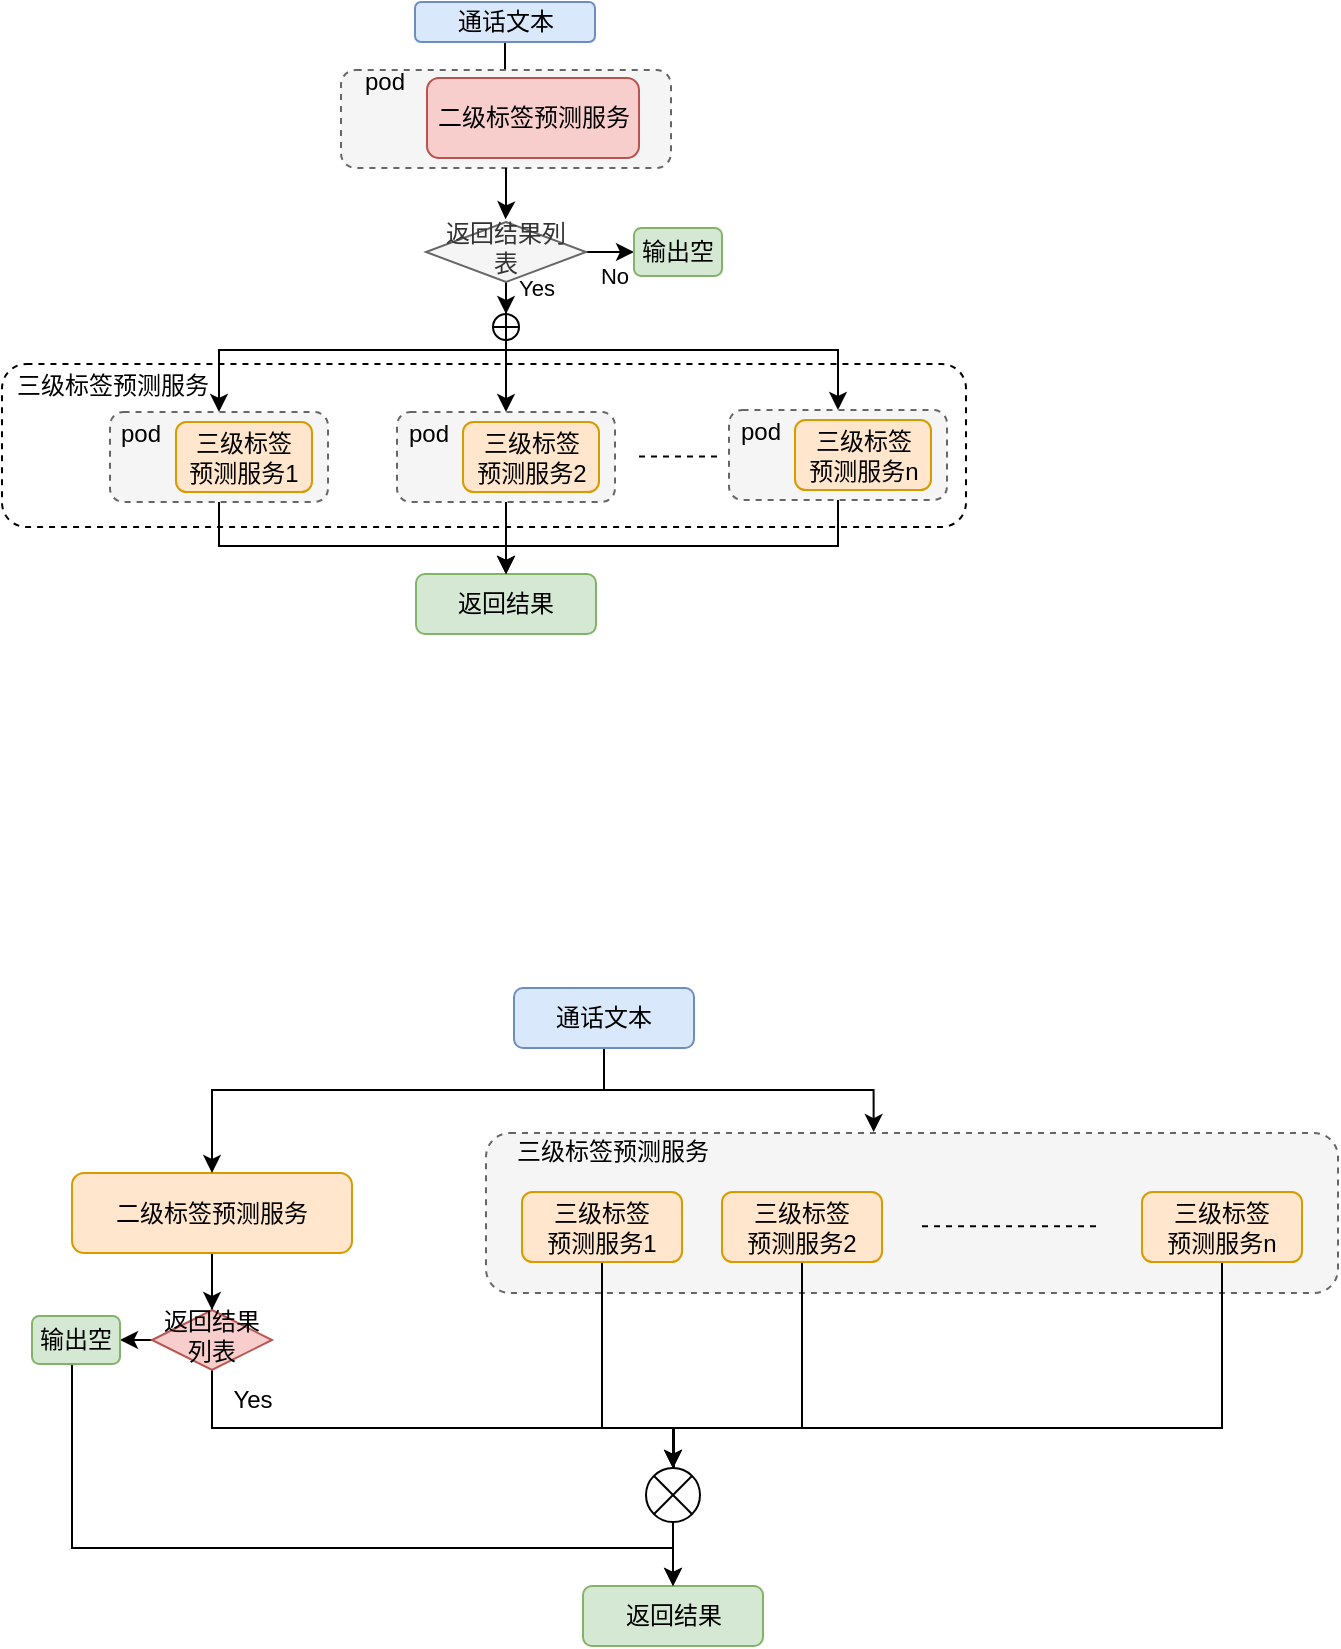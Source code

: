 <mxfile version="14.6.0" type="github">
  <diagram id="C5RBs43oDa-KdzZeNtuy" name="Page-1">
    <mxGraphModel dx="988" dy="663" grid="0" gridSize="10" guides="1" tooltips="1" connect="1" arrows="1" fold="1" page="1" pageScale="1" pageWidth="827" pageHeight="1169" math="0" shadow="0">
      <root>
        <mxCell id="WIyWlLk6GJQsqaUBKTNV-0" />
        <mxCell id="WIyWlLk6GJQsqaUBKTNV-1" parent="WIyWlLk6GJQsqaUBKTNV-0" />
        <mxCell id="49KE7gdGinzh60IKzeoY-6" value="" style="rounded=1;whiteSpace=wrap;html=1;dashed=1;" vertex="1" parent="WIyWlLk6GJQsqaUBKTNV-1">
          <mxGeometry x="82" y="314" width="482" height="81.5" as="geometry" />
        </mxCell>
        <mxCell id="49KE7gdGinzh60IKzeoY-76" style="edgeStyle=orthogonalEdgeStyle;rounded=0;orthogonalLoop=1;jettySize=auto;html=1;strokeWidth=1;entryX=0.5;entryY=0;entryDx=0;entryDy=0;" edge="1" parent="WIyWlLk6GJQsqaUBKTNV-1" source="WIyWlLk6GJQsqaUBKTNV-3" target="49KE7gdGinzh60IKzeoY-50">
          <mxGeometry relative="1" as="geometry">
            <mxPoint x="334" y="163.857" as="targetPoint" />
          </mxGeometry>
        </mxCell>
        <mxCell id="WIyWlLk6GJQsqaUBKTNV-3" value="通话文本" style="rounded=1;whiteSpace=wrap;html=1;fontSize=12;glass=0;strokeWidth=1;shadow=0;fillColor=#dae8fc;strokeColor=#6c8ebf;" parent="WIyWlLk6GJQsqaUBKTNV-1" vertex="1">
          <mxGeometry x="288.5" y="133" width="90" height="20" as="geometry" />
        </mxCell>
        <mxCell id="49KE7gdGinzh60IKzeoY-10" style="edgeStyle=orthogonalEdgeStyle;rounded=0;orthogonalLoop=1;jettySize=auto;html=1;entryX=0.5;entryY=0;entryDx=0;entryDy=0;" edge="1" parent="WIyWlLk6GJQsqaUBKTNV-1" source="WIyWlLk6GJQsqaUBKTNV-6" target="49KE7gdGinzh60IKzeoY-70">
          <mxGeometry relative="1" as="geometry" />
        </mxCell>
        <mxCell id="49KE7gdGinzh60IKzeoY-17" value="Yes" style="edgeLabel;html=1;align=center;verticalAlign=middle;resizable=0;points=[];" vertex="1" connectable="0" parent="49KE7gdGinzh60IKzeoY-10">
          <mxGeometry x="0.516" y="2" relative="1" as="geometry">
            <mxPoint x="13" y="2" as="offset" />
          </mxGeometry>
        </mxCell>
        <mxCell id="49KE7gdGinzh60IKzeoY-43" value="" style="edgeStyle=orthogonalEdgeStyle;rounded=0;orthogonalLoop=1;jettySize=auto;html=1;strokeWidth=1;" edge="1" parent="WIyWlLk6GJQsqaUBKTNV-1" source="WIyWlLk6GJQsqaUBKTNV-6" target="WIyWlLk6GJQsqaUBKTNV-7">
          <mxGeometry relative="1" as="geometry" />
        </mxCell>
        <mxCell id="WIyWlLk6GJQsqaUBKTNV-6" value="返回结果列表" style="rhombus;whiteSpace=wrap;html=1;shadow=0;fontFamily=Helvetica;fontSize=12;align=center;strokeWidth=1;spacing=6;spacingTop=-4;fillColor=#f5f5f5;strokeColor=#666666;fontColor=#333333;" parent="WIyWlLk6GJQsqaUBKTNV-1" vertex="1">
          <mxGeometry x="294" y="243" width="80" height="30" as="geometry" />
        </mxCell>
        <mxCell id="WIyWlLk6GJQsqaUBKTNV-7" value="输出空" style="rounded=1;whiteSpace=wrap;html=1;fontSize=12;glass=0;strokeWidth=1;shadow=0;fillColor=#d5e8d4;strokeColor=#82b366;" parent="WIyWlLk6GJQsqaUBKTNV-1" vertex="1">
          <mxGeometry x="398" y="246" width="44" height="24" as="geometry" />
        </mxCell>
        <mxCell id="49KE7gdGinzh60IKzeoY-14" value="&lt;span&gt;三级标签预测服务&lt;/span&gt;" style="text;html=1;align=center;verticalAlign=middle;resizable=0;points=[];autosize=1;strokeColor=none;" vertex="1" parent="WIyWlLk6GJQsqaUBKTNV-1">
          <mxGeometry x="82" y="315" width="110" height="20" as="geometry" />
        </mxCell>
        <mxCell id="49KE7gdGinzh60IKzeoY-16" value="" style="endArrow=none;dashed=1;html=1;strokeWidth=1;" edge="1" parent="WIyWlLk6GJQsqaUBKTNV-1">
          <mxGeometry width="50" height="50" relative="1" as="geometry">
            <mxPoint x="400.5" y="360.3" as="sourcePoint" />
            <mxPoint x="439.5" y="360.3" as="targetPoint" />
          </mxGeometry>
        </mxCell>
        <mxCell id="49KE7gdGinzh60IKzeoY-24" value="返回结果" style="rounded=1;whiteSpace=wrap;html=1;fontSize=12;glass=0;strokeWidth=1;shadow=0;fillColor=#d5e8d4;strokeColor=#82b366;" vertex="1" parent="WIyWlLk6GJQsqaUBKTNV-1">
          <mxGeometry x="289" y="419" width="90" height="30" as="geometry" />
        </mxCell>
        <mxCell id="49KE7gdGinzh60IKzeoY-44" value="No" style="edgeLabel;html=1;align=center;verticalAlign=middle;resizable=0;points=[];" vertex="1" connectable="0" parent="WIyWlLk6GJQsqaUBKTNV-1">
          <mxGeometry x="364.034" y="304.78" as="geometry">
            <mxPoint x="24" y="-35" as="offset" />
          </mxGeometry>
        </mxCell>
        <mxCell id="OLW7irnNsPHCCV-M3rLI-0" value="" style="rounded=1;whiteSpace=wrap;html=1;fillColor=#f5f5f5;dashed=1;strokeColor=#666666;fontColor=#333333;" vertex="1" parent="WIyWlLk6GJQsqaUBKTNV-1">
          <mxGeometry x="324" y="698.5" width="426" height="80" as="geometry" />
        </mxCell>
        <mxCell id="OLW7irnNsPHCCV-M3rLI-43" style="edgeStyle=orthogonalEdgeStyle;rounded=0;orthogonalLoop=1;jettySize=auto;html=1;exitX=0.5;exitY=1;exitDx=0;exitDy=0;entryX=0.5;entryY=0;entryDx=0;entryDy=0;" edge="1" parent="WIyWlLk6GJQsqaUBKTNV-1" source="OLW7irnNsPHCCV-M3rLI-2" target="OLW7irnNsPHCCV-M3rLI-42">
          <mxGeometry relative="1" as="geometry" />
        </mxCell>
        <mxCell id="OLW7irnNsPHCCV-M3rLI-2" value="二级标签预测服务" style="rounded=1;whiteSpace=wrap;html=1;fillColor=#ffe6cc;strokeColor=#d79b00;" vertex="1" parent="WIyWlLk6GJQsqaUBKTNV-1">
          <mxGeometry x="117" y="718.5" width="140" height="40" as="geometry" />
        </mxCell>
        <mxCell id="OLW7irnNsPHCCV-M3rLI-3" style="edgeStyle=orthogonalEdgeStyle;rounded=0;orthogonalLoop=1;jettySize=auto;html=1;exitX=0.5;exitY=1;exitDx=0;exitDy=0;entryX=0.5;entryY=0;entryDx=0;entryDy=0;" edge="1" parent="WIyWlLk6GJQsqaUBKTNV-1" source="OLW7irnNsPHCCV-M3rLI-4" target="OLW7irnNsPHCCV-M3rLI-2">
          <mxGeometry relative="1" as="geometry">
            <Array as="points">
              <mxPoint x="383" y="677" />
              <mxPoint x="187" y="677" />
            </Array>
          </mxGeometry>
        </mxCell>
        <mxCell id="OLW7irnNsPHCCV-M3rLI-38" style="edgeStyle=orthogonalEdgeStyle;rounded=0;orthogonalLoop=1;jettySize=auto;html=1;exitX=0.5;exitY=1;exitDx=0;exitDy=0;entryX=0.455;entryY=-0.006;entryDx=0;entryDy=0;entryPerimeter=0;" edge="1" parent="WIyWlLk6GJQsqaUBKTNV-1" source="OLW7irnNsPHCCV-M3rLI-4" target="OLW7irnNsPHCCV-M3rLI-0">
          <mxGeometry relative="1" as="geometry">
            <Array as="points">
              <mxPoint x="383" y="677" />
              <mxPoint x="518" y="677" />
            </Array>
          </mxGeometry>
        </mxCell>
        <mxCell id="OLW7irnNsPHCCV-M3rLI-4" value="通话文本" style="rounded=1;whiteSpace=wrap;html=1;fontSize=12;glass=0;strokeWidth=1;shadow=0;fillColor=#dae8fc;strokeColor=#6c8ebf;" vertex="1" parent="WIyWlLk6GJQsqaUBKTNV-1">
          <mxGeometry x="338" y="626" width="90" height="30" as="geometry" />
        </mxCell>
        <mxCell id="OLW7irnNsPHCCV-M3rLI-59" style="edgeStyle=orthogonalEdgeStyle;rounded=0;orthogonalLoop=1;jettySize=auto;html=1;exitX=0.5;exitY=1;exitDx=0;exitDy=0;entryX=0.5;entryY=0;entryDx=0;entryDy=0;" edge="1" parent="WIyWlLk6GJQsqaUBKTNV-1" source="OLW7irnNsPHCCV-M3rLI-11" target="OLW7irnNsPHCCV-M3rLI-52">
          <mxGeometry relative="1" as="geometry">
            <Array as="points">
              <mxPoint x="482" y="846" />
              <mxPoint x="418" y="846" />
            </Array>
          </mxGeometry>
        </mxCell>
        <mxCell id="OLW7irnNsPHCCV-M3rLI-11" value="三级标签&lt;br&gt;预测服务2" style="rounded=1;whiteSpace=wrap;html=1;fillColor=#ffe6cc;strokeColor=#d79b00;" vertex="1" parent="WIyWlLk6GJQsqaUBKTNV-1">
          <mxGeometry x="442" y="728" width="80" height="35" as="geometry" />
        </mxCell>
        <mxCell id="OLW7irnNsPHCCV-M3rLI-58" style="edgeStyle=orthogonalEdgeStyle;rounded=0;orthogonalLoop=1;jettySize=auto;html=1;exitX=0.5;exitY=1;exitDx=0;exitDy=0;entryX=0.5;entryY=0;entryDx=0;entryDy=0;" edge="1" parent="WIyWlLk6GJQsqaUBKTNV-1" source="OLW7irnNsPHCCV-M3rLI-13" target="OLW7irnNsPHCCV-M3rLI-52">
          <mxGeometry relative="1" as="geometry">
            <Array as="points">
              <mxPoint x="382" y="846" />
              <mxPoint x="418" y="846" />
            </Array>
          </mxGeometry>
        </mxCell>
        <mxCell id="OLW7irnNsPHCCV-M3rLI-13" value="三级标签&lt;br&gt;预测服务1" style="rounded=1;whiteSpace=wrap;html=1;fillColor=#ffe6cc;strokeColor=#d79b00;" vertex="1" parent="WIyWlLk6GJQsqaUBKTNV-1">
          <mxGeometry x="342" y="728" width="80" height="35" as="geometry" />
        </mxCell>
        <mxCell id="OLW7irnNsPHCCV-M3rLI-60" style="edgeStyle=orthogonalEdgeStyle;rounded=0;orthogonalLoop=1;jettySize=auto;html=1;entryX=0.5;entryY=0;entryDx=0;entryDy=0;" edge="1" parent="WIyWlLk6GJQsqaUBKTNV-1" source="OLW7irnNsPHCCV-M3rLI-15" target="OLW7irnNsPHCCV-M3rLI-52">
          <mxGeometry relative="1" as="geometry">
            <Array as="points">
              <mxPoint x="692" y="846" />
              <mxPoint x="417" y="846" />
            </Array>
          </mxGeometry>
        </mxCell>
        <mxCell id="OLW7irnNsPHCCV-M3rLI-15" value="三级标签&lt;br&gt;预测服务n" style="rounded=1;whiteSpace=wrap;html=1;fillColor=#ffe6cc;strokeColor=#d79b00;" vertex="1" parent="WIyWlLk6GJQsqaUBKTNV-1">
          <mxGeometry x="652" y="728" width="80" height="35" as="geometry" />
        </mxCell>
        <mxCell id="OLW7irnNsPHCCV-M3rLI-16" value="&lt;span&gt;三级标签预测服务&lt;/span&gt;" style="text;html=1;align=center;verticalAlign=middle;resizable=0;points=[];autosize=1;strokeColor=none;" vertex="1" parent="WIyWlLk6GJQsqaUBKTNV-1">
          <mxGeometry x="332" y="698" width="110" height="20" as="geometry" />
        </mxCell>
        <mxCell id="OLW7irnNsPHCCV-M3rLI-17" value="" style="endArrow=none;dashed=1;html=1;strokeWidth=1;" edge="1" parent="WIyWlLk6GJQsqaUBKTNV-1">
          <mxGeometry width="50" height="50" relative="1" as="geometry">
            <mxPoint x="542" y="745.16" as="sourcePoint" />
            <mxPoint x="632" y="745.16" as="targetPoint" />
          </mxGeometry>
        </mxCell>
        <mxCell id="OLW7irnNsPHCCV-M3rLI-21" value="返回结果" style="rounded=1;whiteSpace=wrap;html=1;fontSize=12;glass=0;strokeWidth=1;shadow=0;fillColor=#d5e8d4;strokeColor=#82b366;" vertex="1" parent="WIyWlLk6GJQsqaUBKTNV-1">
          <mxGeometry x="372.5" y="925" width="90" height="30" as="geometry" />
        </mxCell>
        <mxCell id="OLW7irnNsPHCCV-M3rLI-47" style="edgeStyle=orthogonalEdgeStyle;rounded=0;orthogonalLoop=1;jettySize=auto;html=1;exitX=0;exitY=0.5;exitDx=0;exitDy=0;entryX=1;entryY=0.5;entryDx=0;entryDy=0;" edge="1" parent="WIyWlLk6GJQsqaUBKTNV-1" source="OLW7irnNsPHCCV-M3rLI-42" target="OLW7irnNsPHCCV-M3rLI-46">
          <mxGeometry relative="1" as="geometry" />
        </mxCell>
        <mxCell id="OLW7irnNsPHCCV-M3rLI-49" style="edgeStyle=orthogonalEdgeStyle;rounded=0;orthogonalLoop=1;jettySize=auto;html=1;exitX=0.5;exitY=1;exitDx=0;exitDy=0;entryX=0.5;entryY=0;entryDx=0;entryDy=0;" edge="1" parent="WIyWlLk6GJQsqaUBKTNV-1" target="OLW7irnNsPHCCV-M3rLI-52">
          <mxGeometry relative="1" as="geometry">
            <mxPoint x="424" y="858" as="targetPoint" />
            <mxPoint x="187" y="785" as="sourcePoint" />
            <Array as="points">
              <mxPoint x="187" y="846" />
              <mxPoint x="418" y="846" />
              <mxPoint x="418" y="876" />
            </Array>
          </mxGeometry>
        </mxCell>
        <mxCell id="OLW7irnNsPHCCV-M3rLI-42" value="返回结果列表" style="rhombus;whiteSpace=wrap;html=1;shadow=0;fontFamily=Helvetica;fontSize=12;align=center;strokeWidth=1;spacing=6;spacingTop=-4;fillColor=#f8cecc;strokeColor=#b85450;" vertex="1" parent="WIyWlLk6GJQsqaUBKTNV-1">
          <mxGeometry x="157" y="787" width="60" height="30" as="geometry" />
        </mxCell>
        <mxCell id="OLW7irnNsPHCCV-M3rLI-55" style="edgeStyle=orthogonalEdgeStyle;rounded=0;orthogonalLoop=1;jettySize=auto;html=1;entryX=0.5;entryY=0;entryDx=0;entryDy=0;" edge="1" parent="WIyWlLk6GJQsqaUBKTNV-1" source="OLW7irnNsPHCCV-M3rLI-46" target="OLW7irnNsPHCCV-M3rLI-21">
          <mxGeometry relative="1" as="geometry">
            <Array as="points">
              <mxPoint x="117" y="906" />
              <mxPoint x="418" y="906" />
            </Array>
          </mxGeometry>
        </mxCell>
        <mxCell id="OLW7irnNsPHCCV-M3rLI-46" value="输出空" style="rounded=1;whiteSpace=wrap;html=1;fontSize=12;glass=0;strokeWidth=1;shadow=0;fillColor=#d5e8d4;strokeColor=#82b366;" vertex="1" parent="WIyWlLk6GJQsqaUBKTNV-1">
          <mxGeometry x="97" y="790" width="44" height="24" as="geometry" />
        </mxCell>
        <mxCell id="OLW7irnNsPHCCV-M3rLI-50" value="Yes" style="text;html=1;align=center;verticalAlign=middle;resizable=0;points=[];autosize=1;strokeColor=none;" vertex="1" parent="WIyWlLk6GJQsqaUBKTNV-1">
          <mxGeometry x="187" y="822" width="40" height="20" as="geometry" />
        </mxCell>
        <mxCell id="OLW7irnNsPHCCV-M3rLI-61" style="edgeStyle=orthogonalEdgeStyle;rounded=0;orthogonalLoop=1;jettySize=auto;html=1;exitX=0.5;exitY=1;exitDx=0;exitDy=0;entryX=0.5;entryY=0;entryDx=0;entryDy=0;" edge="1" parent="WIyWlLk6GJQsqaUBKTNV-1" source="OLW7irnNsPHCCV-M3rLI-52" target="OLW7irnNsPHCCV-M3rLI-21">
          <mxGeometry relative="1" as="geometry" />
        </mxCell>
        <mxCell id="OLW7irnNsPHCCV-M3rLI-52" value="" style="shape=sumEllipse;perimeter=ellipsePerimeter;whiteSpace=wrap;html=1;backgroundOutline=1;" vertex="1" parent="WIyWlLk6GJQsqaUBKTNV-1">
          <mxGeometry x="404" y="866" width="27" height="27" as="geometry" />
        </mxCell>
        <mxCell id="49KE7gdGinzh60IKzeoY-51" value="" style="group" vertex="1" connectable="0" parent="WIyWlLk6GJQsqaUBKTNV-1">
          <mxGeometry x="251.5" y="161" width="165" height="60" as="geometry" />
        </mxCell>
        <mxCell id="49KE7gdGinzh60IKzeoY-50" value="" style="rounded=1;whiteSpace=wrap;html=1;dashed=1;fillColor=#f5f5f5;strokeColor=#666666;fontColor=#333333;" vertex="1" parent="49KE7gdGinzh60IKzeoY-51">
          <mxGeometry y="6" width="165" height="49" as="geometry" />
        </mxCell>
        <mxCell id="49KE7gdGinzh60IKzeoY-1" value="二级标签预测服务" style="rounded=1;whiteSpace=wrap;html=1;fillColor=#f8cecc;strokeColor=#b85450;" vertex="1" parent="49KE7gdGinzh60IKzeoY-51">
          <mxGeometry x="43" y="10" width="106" height="40" as="geometry" />
        </mxCell>
        <mxCell id="49KE7gdGinzh60IKzeoY-48" value="pod" style="text;html=1;align=center;verticalAlign=middle;resizable=0;points=[];autosize=1;strokeColor=none;" vertex="1" parent="49KE7gdGinzh60IKzeoY-51">
          <mxGeometry x="6" y="3" width="30" height="18" as="geometry" />
        </mxCell>
        <mxCell id="49KE7gdGinzh60IKzeoY-57" value="" style="group" vertex="1" connectable="0" parent="WIyWlLk6GJQsqaUBKTNV-1">
          <mxGeometry x="136" y="338" width="109" height="45" as="geometry" />
        </mxCell>
        <mxCell id="49KE7gdGinzh60IKzeoY-55" value="" style="rounded=1;whiteSpace=wrap;html=1;dashed=1;fillColor=#f5f5f5;strokeColor=#666666;fontColor=#333333;" vertex="1" parent="49KE7gdGinzh60IKzeoY-57">
          <mxGeometry width="109" height="45" as="geometry" />
        </mxCell>
        <mxCell id="49KE7gdGinzh60IKzeoY-54" value="三级标签&lt;br&gt;预测服务1" style="rounded=1;whiteSpace=wrap;html=1;fillColor=#ffe6cc;strokeColor=#d79b00;" vertex="1" parent="49KE7gdGinzh60IKzeoY-57">
          <mxGeometry x="33" y="5" width="68" height="35" as="geometry" />
        </mxCell>
        <mxCell id="49KE7gdGinzh60IKzeoY-56" value="pod" style="text;html=1;align=center;verticalAlign=middle;resizable=0;points=[];autosize=1;strokeColor=none;" vertex="1" parent="49KE7gdGinzh60IKzeoY-57">
          <mxGeometry y="2" width="30" height="18" as="geometry" />
        </mxCell>
        <mxCell id="49KE7gdGinzh60IKzeoY-58" value="" style="group" vertex="1" connectable="0" parent="WIyWlLk6GJQsqaUBKTNV-1">
          <mxGeometry x="279.5" y="338" width="109" height="45" as="geometry" />
        </mxCell>
        <mxCell id="49KE7gdGinzh60IKzeoY-59" value="" style="rounded=1;whiteSpace=wrap;html=1;dashed=1;fillColor=#f5f5f5;strokeColor=#666666;fontColor=#333333;" vertex="1" parent="49KE7gdGinzh60IKzeoY-58">
          <mxGeometry width="109" height="45" as="geometry" />
        </mxCell>
        <mxCell id="49KE7gdGinzh60IKzeoY-60" value="三级标签&lt;br&gt;预测服务2" style="rounded=1;whiteSpace=wrap;html=1;fillColor=#ffe6cc;strokeColor=#d79b00;" vertex="1" parent="49KE7gdGinzh60IKzeoY-58">
          <mxGeometry x="33" y="5" width="68" height="35" as="geometry" />
        </mxCell>
        <mxCell id="49KE7gdGinzh60IKzeoY-61" value="pod" style="text;html=1;align=center;verticalAlign=middle;resizable=0;points=[];autosize=1;strokeColor=none;" vertex="1" parent="49KE7gdGinzh60IKzeoY-58">
          <mxGeometry y="2" width="30" height="18" as="geometry" />
        </mxCell>
        <mxCell id="49KE7gdGinzh60IKzeoY-62" value="" style="group" vertex="1" connectable="0" parent="WIyWlLk6GJQsqaUBKTNV-1">
          <mxGeometry x="445.5" y="337" width="109" height="45" as="geometry" />
        </mxCell>
        <mxCell id="49KE7gdGinzh60IKzeoY-63" value="" style="rounded=1;whiteSpace=wrap;html=1;dashed=1;fillColor=#f5f5f5;strokeColor=#666666;fontColor=#333333;" vertex="1" parent="49KE7gdGinzh60IKzeoY-62">
          <mxGeometry width="109" height="45" as="geometry" />
        </mxCell>
        <mxCell id="49KE7gdGinzh60IKzeoY-64" value="三级标签&lt;br&gt;预测服务n" style="rounded=1;whiteSpace=wrap;html=1;fillColor=#ffe6cc;strokeColor=#d79b00;" vertex="1" parent="49KE7gdGinzh60IKzeoY-62">
          <mxGeometry x="33" y="5" width="68" height="35" as="geometry" />
        </mxCell>
        <mxCell id="49KE7gdGinzh60IKzeoY-65" value="pod" style="text;html=1;align=center;verticalAlign=middle;resizable=0;points=[];autosize=1;strokeColor=none;" vertex="1" parent="49KE7gdGinzh60IKzeoY-62">
          <mxGeometry y="2" width="30" height="18" as="geometry" />
        </mxCell>
        <mxCell id="49KE7gdGinzh60IKzeoY-69" style="edgeStyle=orthogonalEdgeStyle;rounded=0;orthogonalLoop=1;jettySize=auto;html=1;strokeWidth=1;" edge="1" parent="WIyWlLk6GJQsqaUBKTNV-1" source="49KE7gdGinzh60IKzeoY-63" target="49KE7gdGinzh60IKzeoY-24">
          <mxGeometry relative="1" as="geometry">
            <mxPoint x="500" y="420" as="targetPoint" />
            <Array as="points">
              <mxPoint x="500" y="405" />
              <mxPoint x="334" y="405" />
            </Array>
          </mxGeometry>
        </mxCell>
        <mxCell id="49KE7gdGinzh60IKzeoY-72" style="edgeStyle=orthogonalEdgeStyle;rounded=0;orthogonalLoop=1;jettySize=auto;html=1;exitX=0.5;exitY=1;exitDx=0;exitDy=0;entryX=0.5;entryY=0;entryDx=0;entryDy=0;strokeWidth=1;" edge="1" parent="WIyWlLk6GJQsqaUBKTNV-1" source="49KE7gdGinzh60IKzeoY-70" target="49KE7gdGinzh60IKzeoY-55">
          <mxGeometry relative="1" as="geometry">
            <Array as="points">
              <mxPoint x="334" y="307" />
              <mxPoint x="190" y="307" />
            </Array>
          </mxGeometry>
        </mxCell>
        <mxCell id="49KE7gdGinzh60IKzeoY-74" style="edgeStyle=orthogonalEdgeStyle;rounded=0;orthogonalLoop=1;jettySize=auto;html=1;entryX=0.5;entryY=0;entryDx=0;entryDy=0;strokeWidth=1;" edge="1" parent="WIyWlLk6GJQsqaUBKTNV-1" source="49KE7gdGinzh60IKzeoY-70" target="49KE7gdGinzh60IKzeoY-63">
          <mxGeometry relative="1" as="geometry">
            <Array as="points">
              <mxPoint x="334" y="307" />
              <mxPoint x="500" y="307" />
            </Array>
          </mxGeometry>
        </mxCell>
        <mxCell id="49KE7gdGinzh60IKzeoY-81" style="edgeStyle=orthogonalEdgeStyle;rounded=0;orthogonalLoop=1;jettySize=auto;html=1;entryX=0.5;entryY=0;entryDx=0;entryDy=0;strokeWidth=1;" edge="1" parent="WIyWlLk6GJQsqaUBKTNV-1" source="49KE7gdGinzh60IKzeoY-70" target="49KE7gdGinzh60IKzeoY-59">
          <mxGeometry relative="1" as="geometry" />
        </mxCell>
        <mxCell id="49KE7gdGinzh60IKzeoY-70" value="" style="shape=orEllipse;perimeter=ellipsePerimeter;whiteSpace=wrap;html=1;backgroundOutline=1;fillColor=none;" vertex="1" parent="WIyWlLk6GJQsqaUBKTNV-1">
          <mxGeometry x="327.5" y="289" width="13" height="13" as="geometry" />
        </mxCell>
        <mxCell id="49KE7gdGinzh60IKzeoY-82" style="edgeStyle=orthogonalEdgeStyle;rounded=0;orthogonalLoop=1;jettySize=auto;html=1;entryX=0.5;entryY=0;entryDx=0;entryDy=0;strokeWidth=1;" edge="1" parent="WIyWlLk6GJQsqaUBKTNV-1" source="49KE7gdGinzh60IKzeoY-59" target="49KE7gdGinzh60IKzeoY-24">
          <mxGeometry relative="1" as="geometry" />
        </mxCell>
        <mxCell id="49KE7gdGinzh60IKzeoY-83" style="edgeStyle=orthogonalEdgeStyle;rounded=0;orthogonalLoop=1;jettySize=auto;html=1;entryX=0.5;entryY=0;entryDx=0;entryDy=0;strokeWidth=1;" edge="1" parent="WIyWlLk6GJQsqaUBKTNV-1" source="49KE7gdGinzh60IKzeoY-55" target="49KE7gdGinzh60IKzeoY-24">
          <mxGeometry relative="1" as="geometry">
            <Array as="points">
              <mxPoint x="191" y="405" />
              <mxPoint x="334" y="405" />
            </Array>
          </mxGeometry>
        </mxCell>
        <mxCell id="49KE7gdGinzh60IKzeoY-85" style="edgeStyle=orthogonalEdgeStyle;rounded=0;orthogonalLoop=1;jettySize=auto;html=1;entryX=0.497;entryY=-0.046;entryDx=0;entryDy=0;entryPerimeter=0;strokeWidth=1;" edge="1" parent="WIyWlLk6GJQsqaUBKTNV-1" source="49KE7gdGinzh60IKzeoY-50" target="WIyWlLk6GJQsqaUBKTNV-6">
          <mxGeometry relative="1" as="geometry" />
        </mxCell>
      </root>
    </mxGraphModel>
  </diagram>
</mxfile>
